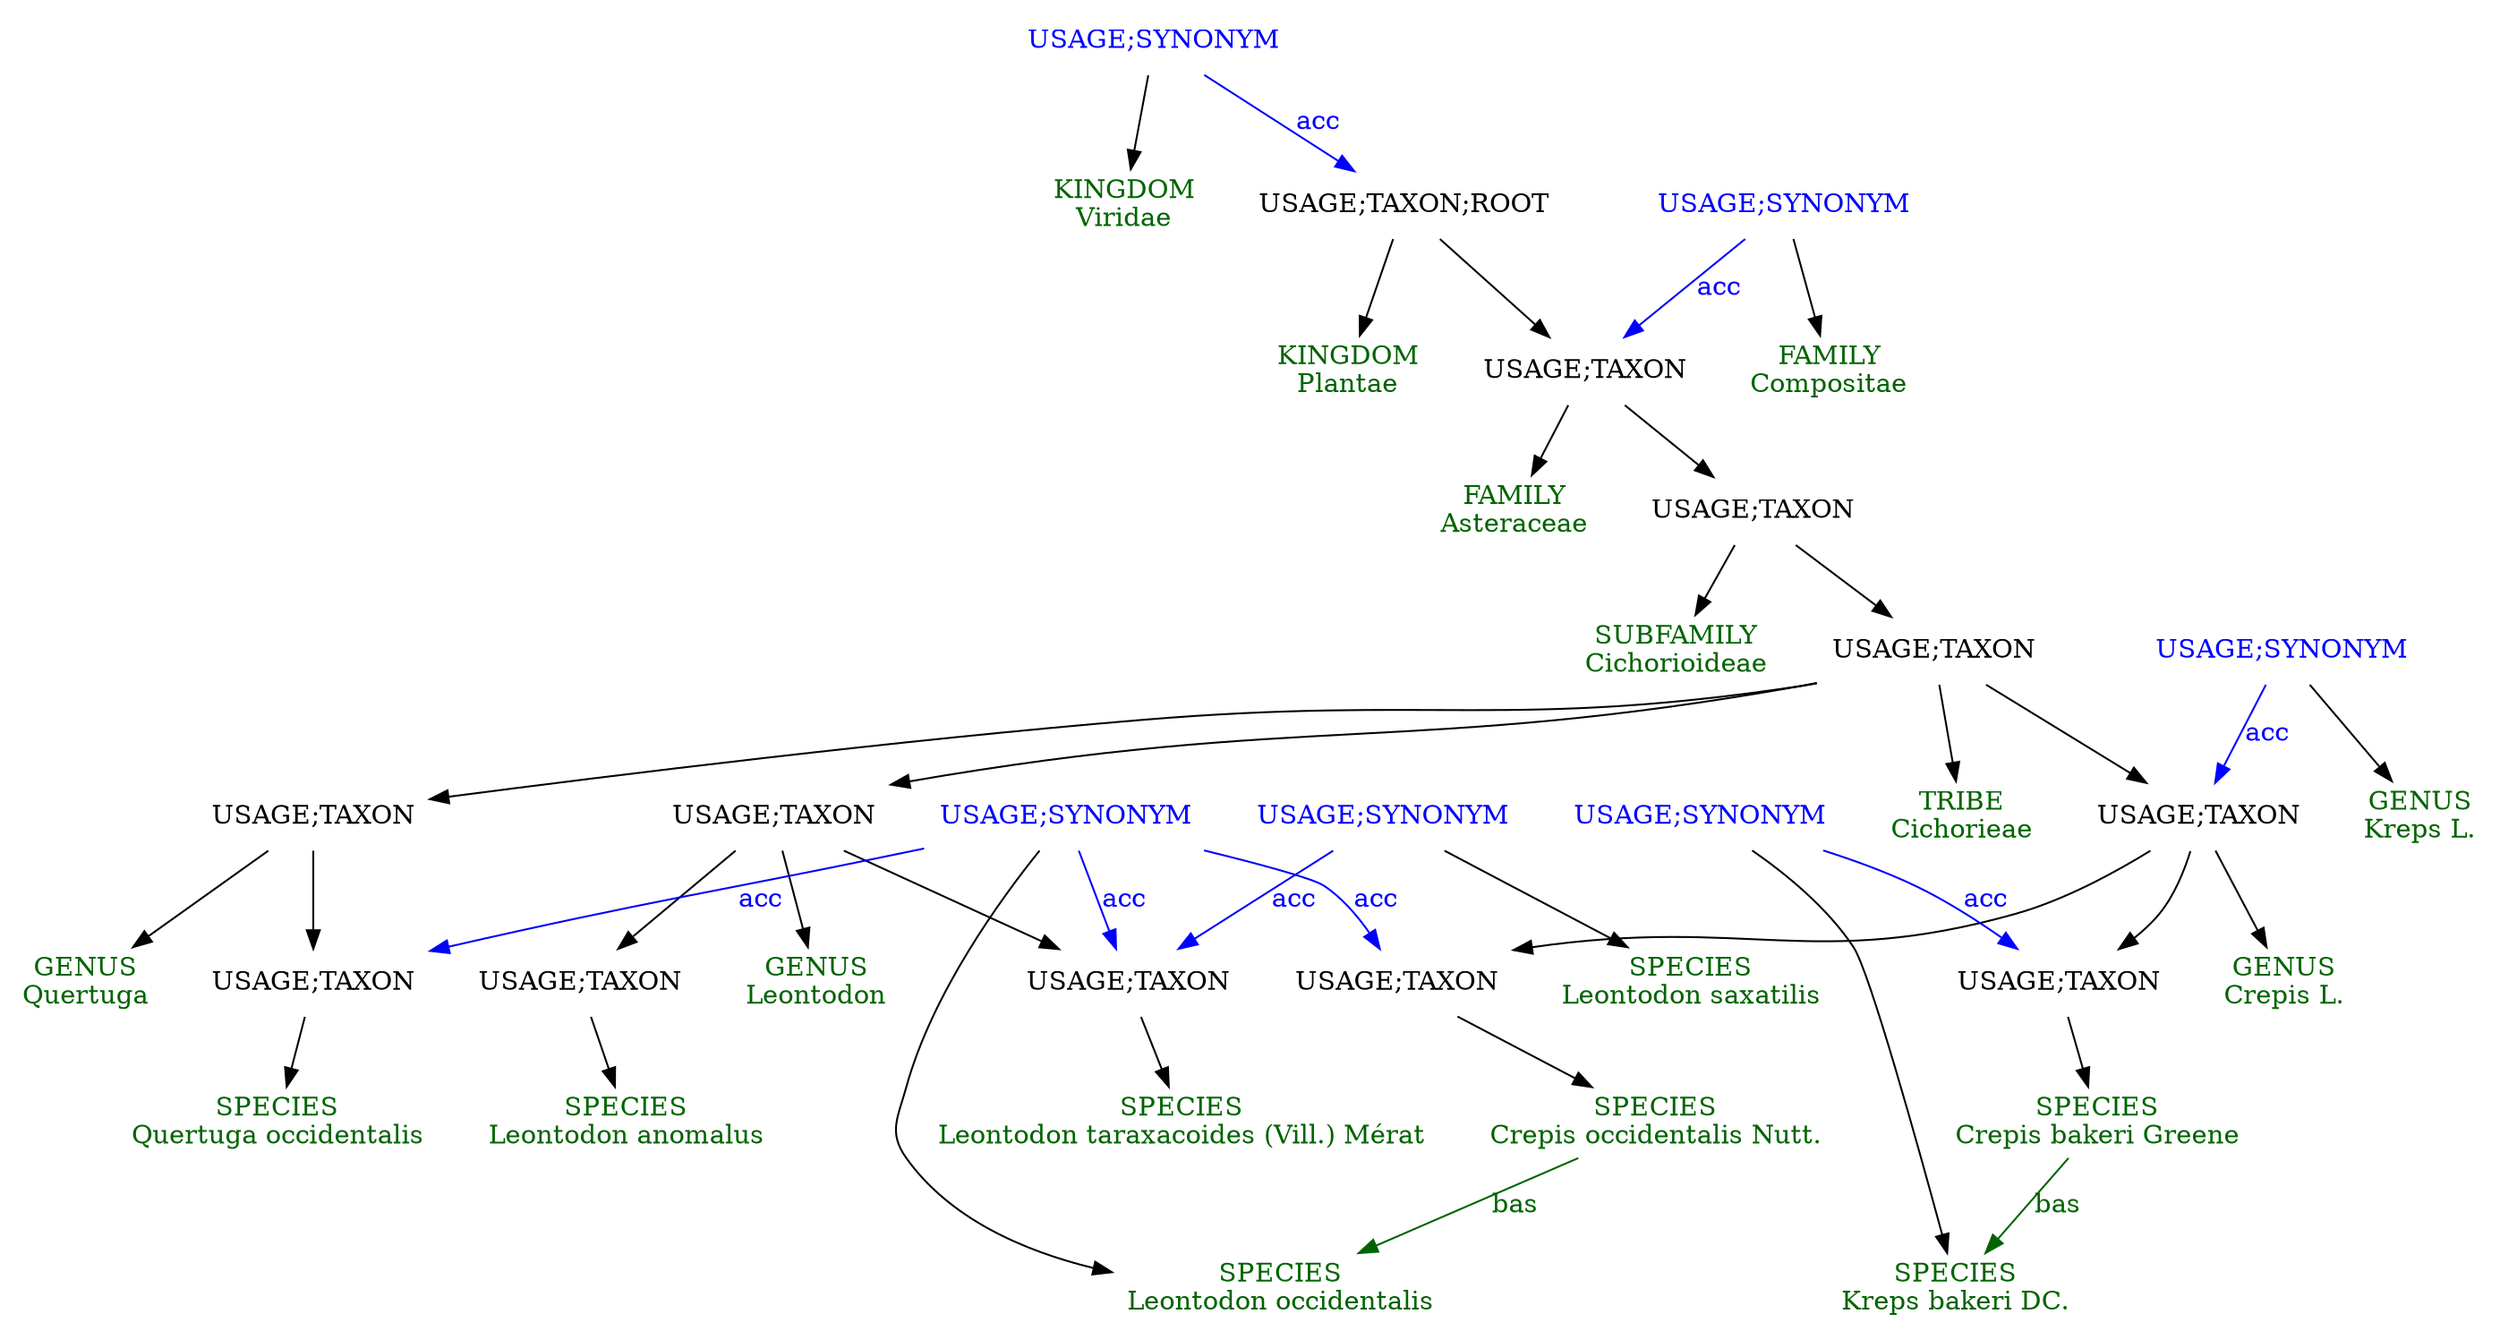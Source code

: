 digraph G {
  node [shape=plaintext]

  n0  [label="KINGDOM\nViridae", fontcolor=darkgreen]
  n1  [label="USAGE;SYNONYM", fontcolor=blue]
  n1 -> n3  [color=blue, fontcolor=blue, label="acc"]
  n1 -> n0
  n2  [label="KINGDOM\nPlantae", fontcolor=darkgreen]
  n3  [label="USAGE;TAXON;ROOT"]
  n3 -> n5
  n3 -> n2
  n4  [label="FAMILY\nAsteraceae", fontcolor=darkgreen]
  n5  [label="USAGE;TAXON"]
  n5 -> n9
  n5 -> n4
  n6  [label="FAMILY\nCompositae", fontcolor=darkgreen]
  n7  [label="USAGE;SYNONYM", fontcolor=blue]
  n7 -> n5  [color=blue, fontcolor=blue, label="acc"]
  n7 -> n6
  n8  [label="SUBFAMILY\nCichorioideae", fontcolor=darkgreen]
  n9  [label="USAGE;TAXON"]
  n9 -> n11
  n9 -> n8
  n10  [label="TRIBE\nCichorieae", fontcolor=darkgreen]
  n11  [label="USAGE;TAXON"]
  n11 -> n17
  n11 -> n13
  n11 -> n15
  n11 -> n10
  n12  [label="GENUS\nCrepis L.", fontcolor=darkgreen]
  n13  [label="USAGE;TAXON"]
  n13 -> n23
  n13 -> n21
  n13 -> n12
  n14  [label="GENUS\nLeontodon", fontcolor=darkgreen]
  n15  [label="USAGE;TAXON"]
  n15 -> n29
  n15 -> n27
  n15 -> n14
  n16  [label="GENUS\nQuertuga", fontcolor=darkgreen]
  n17  [label="USAGE;TAXON"]
  n17 -> n35
  n17 -> n16
  n18  [label="GENUS\nKreps L.", fontcolor=darkgreen]
  n19  [label="USAGE;SYNONYM", fontcolor=blue]
  n19 -> n13  [color=blue, fontcolor=blue, label="acc"]
  n19 -> n18
  n20  [label="SPECIES\nCrepis bakeri Greene", fontcolor=darkgreen]
  n20 -> n24  [color=darkgreen, fontcolor=darkgreen, label="bas"]
  n21  [label="USAGE;TAXON"]
  n21 -> n20
  n22  [label="SPECIES\nCrepis occidentalis Nutt.", fontcolor=darkgreen]
  n22 -> n30  [color=darkgreen, fontcolor=darkgreen, label="bas"]
  n23  [label="USAGE;TAXON"]
  n23 -> n22
  n24  [label="SPECIES\nKreps bakeri DC.", fontcolor=darkgreen]
  n25  [label="USAGE;SYNONYM", fontcolor=blue]
  n25 -> n21  [color=blue, fontcolor=blue, label="acc"]
  n25 -> n24
  n26  [label="SPECIES\nLeontodon anomalus", fontcolor=darkgreen]
  n27  [label="USAGE;TAXON"]
  n27 -> n26
  n28  [label="SPECIES\nLeontodon taraxacoides (Vill.) Mérat", fontcolor=darkgreen]
  n29  [label="USAGE;TAXON"]
  n29 -> n28
  n30  [label="SPECIES\nLeontodon occidentalis", fontcolor=darkgreen]
  n31  [label="USAGE;SYNONYM", fontcolor=blue]
  n31 -> n29  [color=blue, fontcolor=blue, label="acc"]
  n31 -> n35  [color=blue, fontcolor=blue, label="acc"]
  n31 -> n23  [color=blue, fontcolor=blue, label="acc"]
  n31 -> n30
  n32  [label="SPECIES\nLeontodon saxatilis", fontcolor=darkgreen]
  n33  [label="USAGE;SYNONYM", fontcolor=blue]
  n33 -> n29  [color=blue, fontcolor=blue, label="acc"]
  n33 -> n32
  n34  [label="SPECIES\nQuertuga occidentalis", fontcolor=darkgreen]
  n35  [label="USAGE;TAXON"]
  n35 -> n34
}
